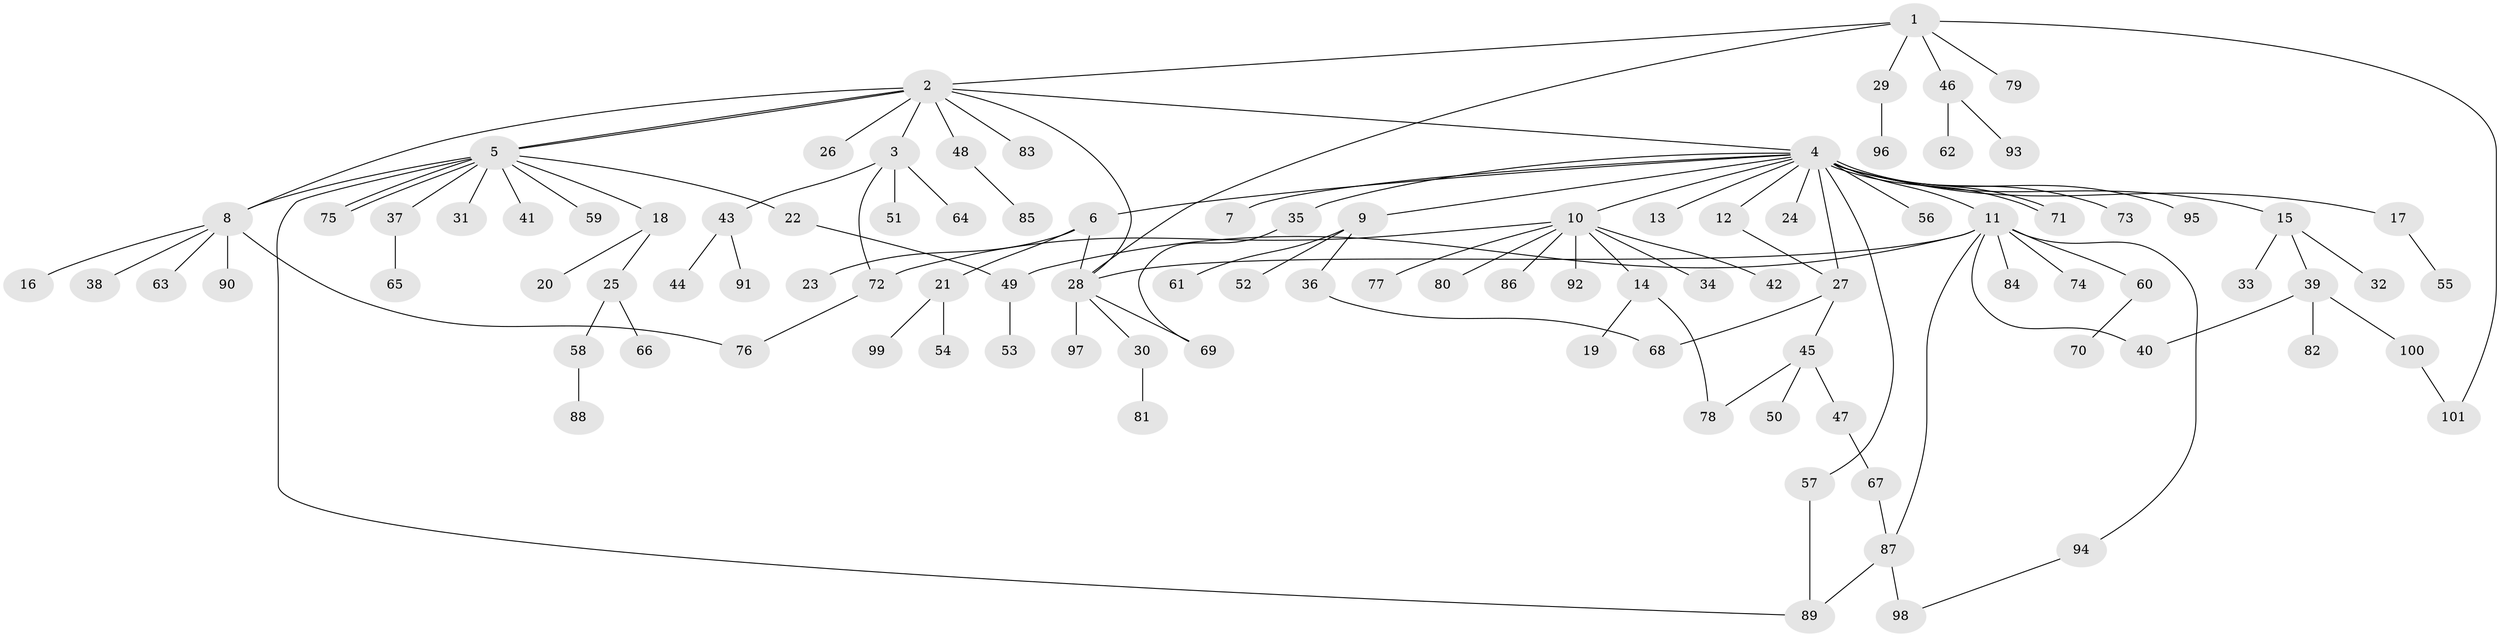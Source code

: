 // Generated by graph-tools (version 1.1) at 2025/11/02/27/25 16:11:15]
// undirected, 101 vertices, 120 edges
graph export_dot {
graph [start="1"]
  node [color=gray90,style=filled];
  1;
  2;
  3;
  4;
  5;
  6;
  7;
  8;
  9;
  10;
  11;
  12;
  13;
  14;
  15;
  16;
  17;
  18;
  19;
  20;
  21;
  22;
  23;
  24;
  25;
  26;
  27;
  28;
  29;
  30;
  31;
  32;
  33;
  34;
  35;
  36;
  37;
  38;
  39;
  40;
  41;
  42;
  43;
  44;
  45;
  46;
  47;
  48;
  49;
  50;
  51;
  52;
  53;
  54;
  55;
  56;
  57;
  58;
  59;
  60;
  61;
  62;
  63;
  64;
  65;
  66;
  67;
  68;
  69;
  70;
  71;
  72;
  73;
  74;
  75;
  76;
  77;
  78;
  79;
  80;
  81;
  82;
  83;
  84;
  85;
  86;
  87;
  88;
  89;
  90;
  91;
  92;
  93;
  94;
  95;
  96;
  97;
  98;
  99;
  100;
  101;
  1 -- 2;
  1 -- 28;
  1 -- 29;
  1 -- 46;
  1 -- 79;
  1 -- 101;
  2 -- 3;
  2 -- 4;
  2 -- 5;
  2 -- 5;
  2 -- 8;
  2 -- 26;
  2 -- 28;
  2 -- 48;
  2 -- 83;
  3 -- 43;
  3 -- 51;
  3 -- 64;
  3 -- 72;
  4 -- 6;
  4 -- 7;
  4 -- 9;
  4 -- 10;
  4 -- 11;
  4 -- 12;
  4 -- 13;
  4 -- 15;
  4 -- 17;
  4 -- 24;
  4 -- 27;
  4 -- 35;
  4 -- 56;
  4 -- 57;
  4 -- 71;
  4 -- 71;
  4 -- 73;
  4 -- 95;
  5 -- 8;
  5 -- 18;
  5 -- 22;
  5 -- 31;
  5 -- 37;
  5 -- 41;
  5 -- 59;
  5 -- 75;
  5 -- 75;
  5 -- 89;
  6 -- 21;
  6 -- 23;
  6 -- 28;
  8 -- 16;
  8 -- 38;
  8 -- 63;
  8 -- 76;
  8 -- 90;
  9 -- 36;
  9 -- 52;
  9 -- 61;
  10 -- 14;
  10 -- 34;
  10 -- 42;
  10 -- 72;
  10 -- 77;
  10 -- 80;
  10 -- 86;
  10 -- 92;
  11 -- 28;
  11 -- 40;
  11 -- 49;
  11 -- 60;
  11 -- 74;
  11 -- 84;
  11 -- 87;
  11 -- 94;
  12 -- 27;
  14 -- 19;
  14 -- 78;
  15 -- 32;
  15 -- 33;
  15 -- 39;
  17 -- 55;
  18 -- 20;
  18 -- 25;
  21 -- 54;
  21 -- 99;
  22 -- 49;
  25 -- 58;
  25 -- 66;
  27 -- 45;
  27 -- 68;
  28 -- 30;
  28 -- 69;
  28 -- 97;
  29 -- 96;
  30 -- 81;
  35 -- 69;
  36 -- 68;
  37 -- 65;
  39 -- 40;
  39 -- 82;
  39 -- 100;
  43 -- 44;
  43 -- 91;
  45 -- 47;
  45 -- 50;
  45 -- 78;
  46 -- 62;
  46 -- 93;
  47 -- 67;
  48 -- 85;
  49 -- 53;
  57 -- 89;
  58 -- 88;
  60 -- 70;
  67 -- 87;
  72 -- 76;
  87 -- 89;
  87 -- 98;
  94 -- 98;
  100 -- 101;
}

